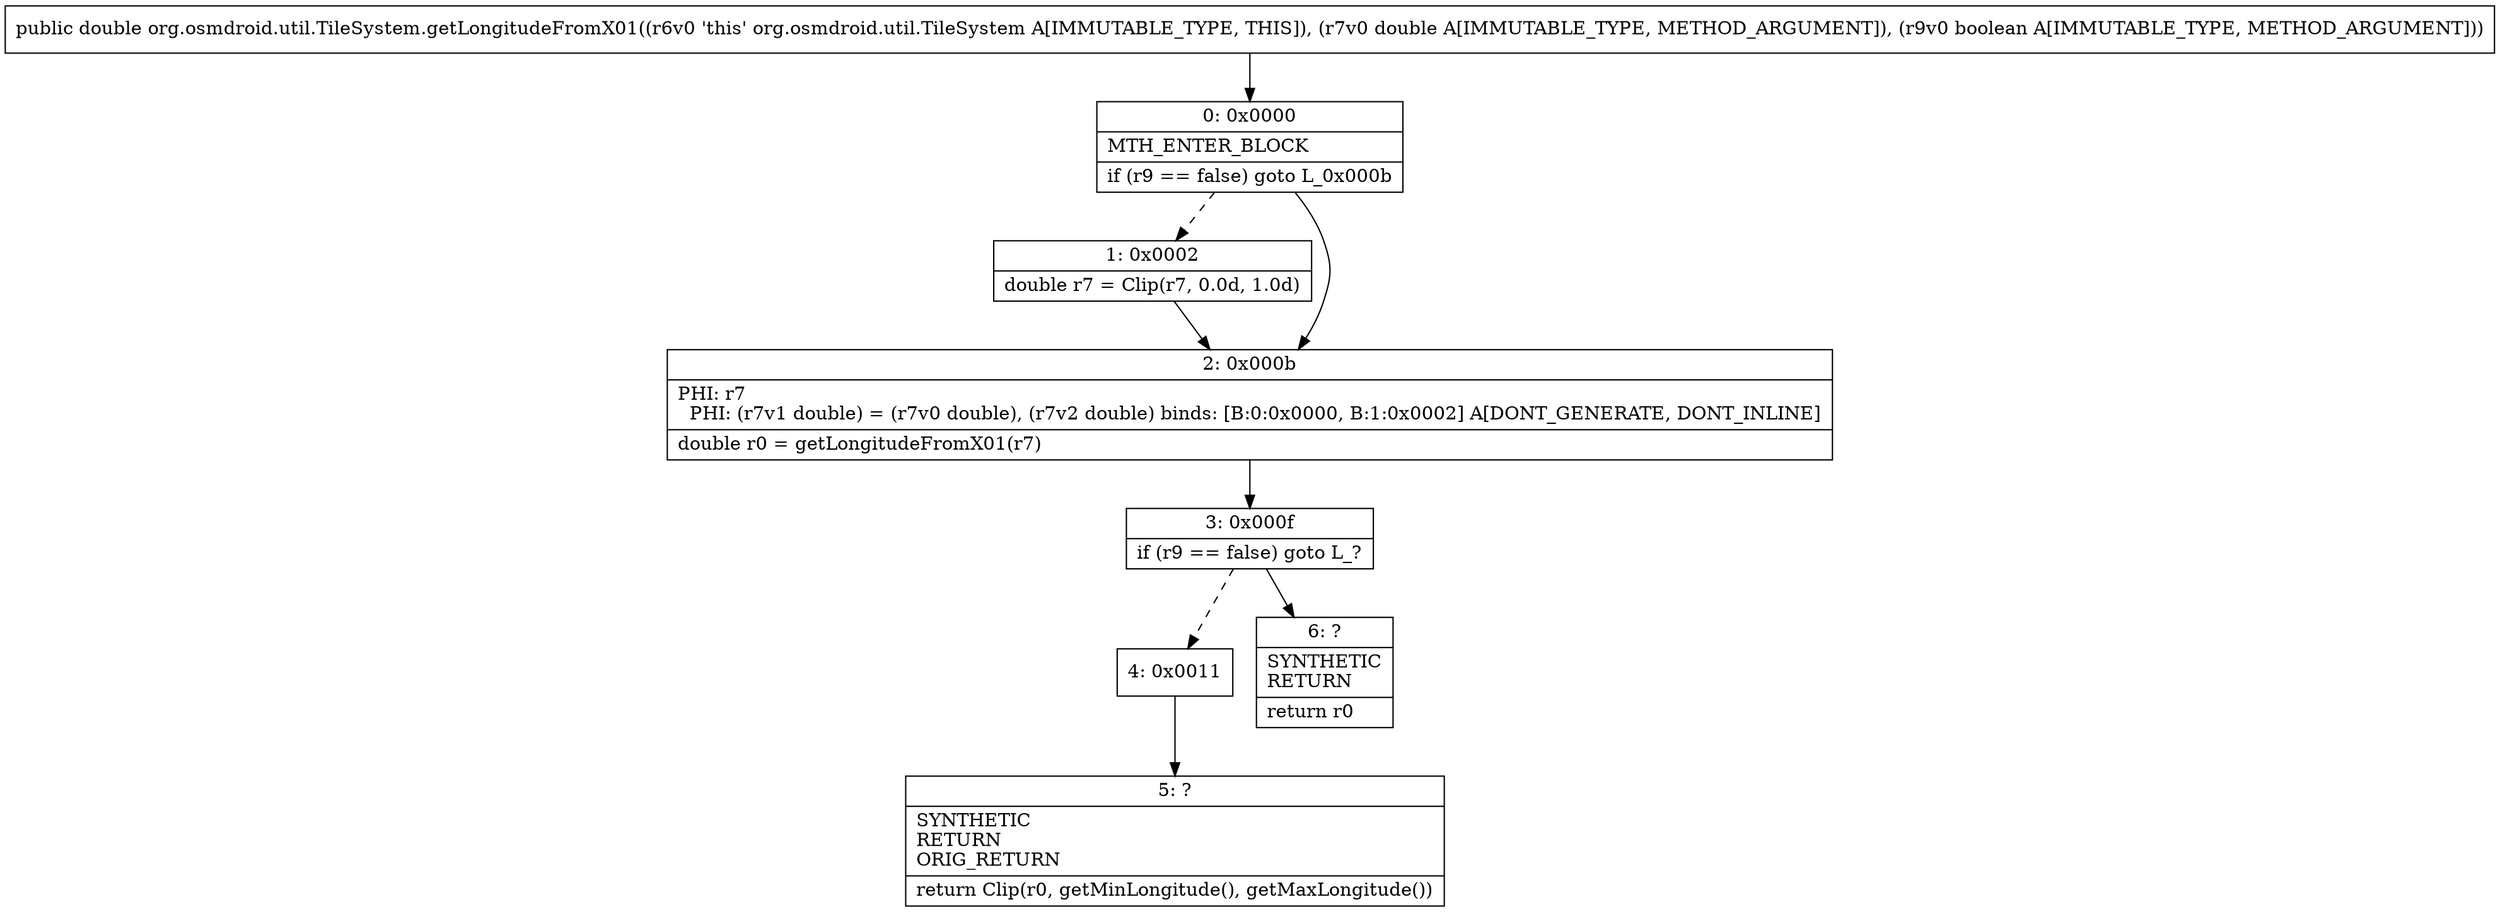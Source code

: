 digraph "CFG fororg.osmdroid.util.TileSystem.getLongitudeFromX01(DZ)D" {
Node_0 [shape=record,label="{0\:\ 0x0000|MTH_ENTER_BLOCK\l|if (r9 == false) goto L_0x000b\l}"];
Node_1 [shape=record,label="{1\:\ 0x0002|double r7 = Clip(r7, 0.0d, 1.0d)\l}"];
Node_2 [shape=record,label="{2\:\ 0x000b|PHI: r7 \l  PHI: (r7v1 double) = (r7v0 double), (r7v2 double) binds: [B:0:0x0000, B:1:0x0002] A[DONT_GENERATE, DONT_INLINE]\l|double r0 = getLongitudeFromX01(r7)\l}"];
Node_3 [shape=record,label="{3\:\ 0x000f|if (r9 == false) goto L_?\l}"];
Node_4 [shape=record,label="{4\:\ 0x0011}"];
Node_5 [shape=record,label="{5\:\ ?|SYNTHETIC\lRETURN\lORIG_RETURN\l|return Clip(r0, getMinLongitude(), getMaxLongitude())\l}"];
Node_6 [shape=record,label="{6\:\ ?|SYNTHETIC\lRETURN\l|return r0\l}"];
MethodNode[shape=record,label="{public double org.osmdroid.util.TileSystem.getLongitudeFromX01((r6v0 'this' org.osmdroid.util.TileSystem A[IMMUTABLE_TYPE, THIS]), (r7v0 double A[IMMUTABLE_TYPE, METHOD_ARGUMENT]), (r9v0 boolean A[IMMUTABLE_TYPE, METHOD_ARGUMENT])) }"];
MethodNode -> Node_0;
Node_0 -> Node_1[style=dashed];
Node_0 -> Node_2;
Node_1 -> Node_2;
Node_2 -> Node_3;
Node_3 -> Node_4[style=dashed];
Node_3 -> Node_6;
Node_4 -> Node_5;
}

